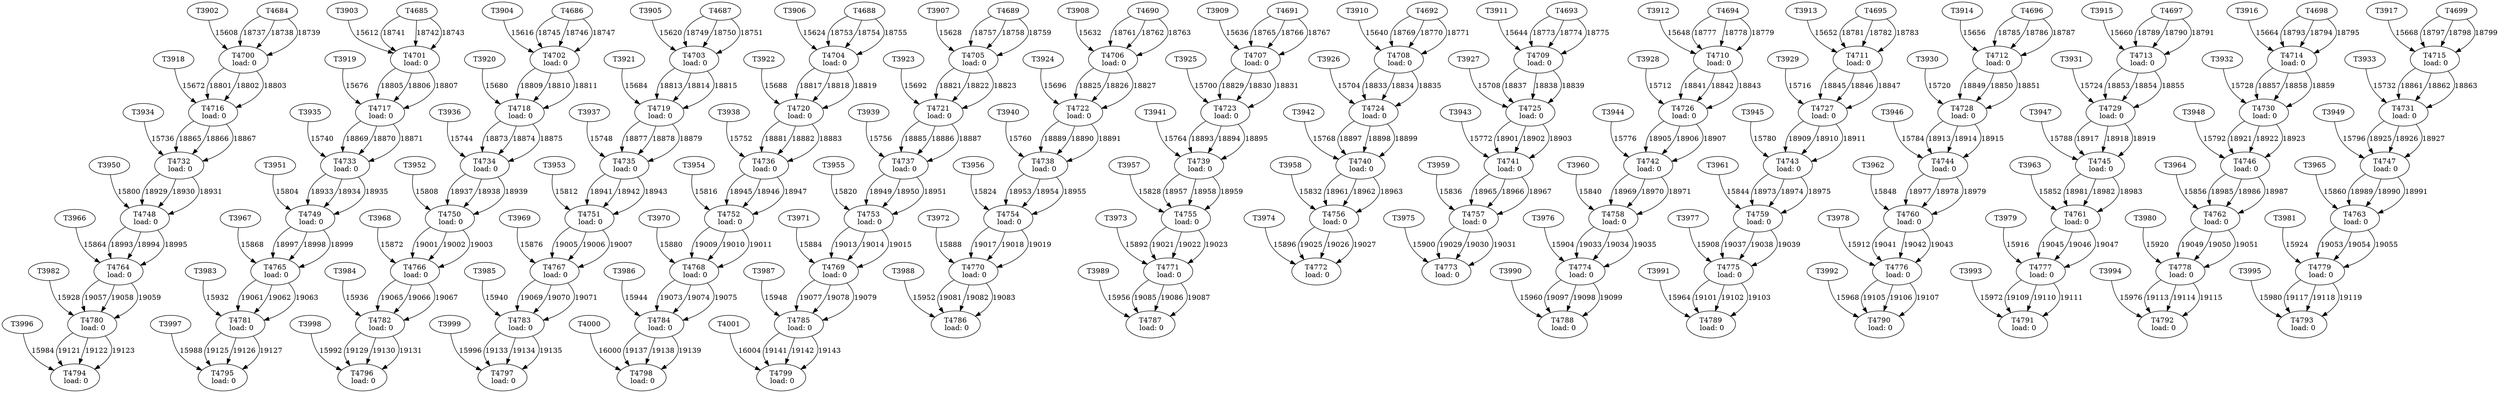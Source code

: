 digraph taskgraph {
	T4700 [label= "T4700\n load: 0"];
	T3902 -> T4700[label=15608];
	T4684 -> T4700[label=18737];
	T4684 -> T4700[label=18738];
	T4684 -> T4700[label=18739];
	T4701 [label= "T4701\n load: 0"];
	T3903 -> T4701[label=15612];
	T4685 -> T4701[label=18741];
	T4685 -> T4701[label=18742];
	T4685 -> T4701[label=18743];
	T4702 [label= "T4702\n load: 0"];
	T3904 -> T4702[label=15616];
	T4686 -> T4702[label=18745];
	T4686 -> T4702[label=18746];
	T4686 -> T4702[label=18747];
	T4703 [label= "T4703\n load: 0"];
	T3905 -> T4703[label=15620];
	T4687 -> T4703[label=18749];
	T4687 -> T4703[label=18750];
	T4687 -> T4703[label=18751];
	T4704 [label= "T4704\n load: 0"];
	T3906 -> T4704[label=15624];
	T4688 -> T4704[label=18753];
	T4688 -> T4704[label=18754];
	T4688 -> T4704[label=18755];
	T4705 [label= "T4705\n load: 0"];
	T3907 -> T4705[label=15628];
	T4689 -> T4705[label=18757];
	T4689 -> T4705[label=18758];
	T4689 -> T4705[label=18759];
	T4706 [label= "T4706\n load: 0"];
	T3908 -> T4706[label=15632];
	T4690 -> T4706[label=18761];
	T4690 -> T4706[label=18762];
	T4690 -> T4706[label=18763];
	T4707 [label= "T4707\n load: 0"];
	T3909 -> T4707[label=15636];
	T4691 -> T4707[label=18765];
	T4691 -> T4707[label=18766];
	T4691 -> T4707[label=18767];
	T4708 [label= "T4708\n load: 0"];
	T3910 -> T4708[label=15640];
	T4692 -> T4708[label=18769];
	T4692 -> T4708[label=18770];
	T4692 -> T4708[label=18771];
	T4709 [label= "T4709\n load: 0"];
	T3911 -> T4709[label=15644];
	T4693 -> T4709[label=18773];
	T4693 -> T4709[label=18774];
	T4693 -> T4709[label=18775];
	T4710 [label= "T4710\n load: 0"];
	T3912 -> T4710[label=15648];
	T4694 -> T4710[label=18777];
	T4694 -> T4710[label=18778];
	T4694 -> T4710[label=18779];
	T4711 [label= "T4711\n load: 0"];
	T3913 -> T4711[label=15652];
	T4695 -> T4711[label=18781];
	T4695 -> T4711[label=18782];
	T4695 -> T4711[label=18783];
	T4712 [label= "T4712\n load: 0"];
	T3914 -> T4712[label=15656];
	T4696 -> T4712[label=18785];
	T4696 -> T4712[label=18786];
	T4696 -> T4712[label=18787];
	T4713 [label= "T4713\n load: 0"];
	T3915 -> T4713[label=15660];
	T4697 -> T4713[label=18789];
	T4697 -> T4713[label=18790];
	T4697 -> T4713[label=18791];
	T4714 [label= "T4714\n load: 0"];
	T3916 -> T4714[label=15664];
	T4698 -> T4714[label=18793];
	T4698 -> T4714[label=18794];
	T4698 -> T4714[label=18795];
	T4715 [label= "T4715\n load: 0"];
	T3917 -> T4715[label=15668];
	T4699 -> T4715[label=18797];
	T4699 -> T4715[label=18798];
	T4699 -> T4715[label=18799];
	T4716 [label= "T4716\n load: 0"];
	T3918 -> T4716[label=15672];
	T4700 -> T4716[label=18801];
	T4700 -> T4716[label=18802];
	T4700 -> T4716[label=18803];
	T4717 [label= "T4717\n load: 0"];
	T3919 -> T4717[label=15676];
	T4701 -> T4717[label=18805];
	T4701 -> T4717[label=18806];
	T4701 -> T4717[label=18807];
	T4718 [label= "T4718\n load: 0"];
	T3920 -> T4718[label=15680];
	T4702 -> T4718[label=18809];
	T4702 -> T4718[label=18810];
	T4702 -> T4718[label=18811];
	T4719 [label= "T4719\n load: 0"];
	T3921 -> T4719[label=15684];
	T4703 -> T4719[label=18813];
	T4703 -> T4719[label=18814];
	T4703 -> T4719[label=18815];
	T4720 [label= "T4720\n load: 0"];
	T3922 -> T4720[label=15688];
	T4704 -> T4720[label=18817];
	T4704 -> T4720[label=18818];
	T4704 -> T4720[label=18819];
	T4721 [label= "T4721\n load: 0"];
	T3923 -> T4721[label=15692];
	T4705 -> T4721[label=18821];
	T4705 -> T4721[label=18822];
	T4705 -> T4721[label=18823];
	T4722 [label= "T4722\n load: 0"];
	T3924 -> T4722[label=15696];
	T4706 -> T4722[label=18825];
	T4706 -> T4722[label=18826];
	T4706 -> T4722[label=18827];
	T4723 [label= "T4723\n load: 0"];
	T3925 -> T4723[label=15700];
	T4707 -> T4723[label=18829];
	T4707 -> T4723[label=18830];
	T4707 -> T4723[label=18831];
	T4724 [label= "T4724\n load: 0"];
	T3926 -> T4724[label=15704];
	T4708 -> T4724[label=18833];
	T4708 -> T4724[label=18834];
	T4708 -> T4724[label=18835];
	T4725 [label= "T4725\n load: 0"];
	T3927 -> T4725[label=15708];
	T4709 -> T4725[label=18837];
	T4709 -> T4725[label=18838];
	T4709 -> T4725[label=18839];
	T4726 [label= "T4726\n load: 0"];
	T3928 -> T4726[label=15712];
	T4710 -> T4726[label=18841];
	T4710 -> T4726[label=18842];
	T4710 -> T4726[label=18843];
	T4727 [label= "T4727\n load: 0"];
	T3929 -> T4727[label=15716];
	T4711 -> T4727[label=18845];
	T4711 -> T4727[label=18846];
	T4711 -> T4727[label=18847];
	T4728 [label= "T4728\n load: 0"];
	T3930 -> T4728[label=15720];
	T4712 -> T4728[label=18849];
	T4712 -> T4728[label=18850];
	T4712 -> T4728[label=18851];
	T4729 [label= "T4729\n load: 0"];
	T3931 -> T4729[label=15724];
	T4713 -> T4729[label=18853];
	T4713 -> T4729[label=18854];
	T4713 -> T4729[label=18855];
	T4730 [label= "T4730\n load: 0"];
	T3932 -> T4730[label=15728];
	T4714 -> T4730[label=18857];
	T4714 -> T4730[label=18858];
	T4714 -> T4730[label=18859];
	T4731 [label= "T4731\n load: 0"];
	T3933 -> T4731[label=15732];
	T4715 -> T4731[label=18861];
	T4715 -> T4731[label=18862];
	T4715 -> T4731[label=18863];
	T4732 [label= "T4732\n load: 0"];
	T3934 -> T4732[label=15736];
	T4716 -> T4732[label=18865];
	T4716 -> T4732[label=18866];
	T4716 -> T4732[label=18867];
	T4733 [label= "T4733\n load: 0"];
	T3935 -> T4733[label=15740];
	T4717 -> T4733[label=18869];
	T4717 -> T4733[label=18870];
	T4717 -> T4733[label=18871];
	T4734 [label= "T4734\n load: 0"];
	T3936 -> T4734[label=15744];
	T4718 -> T4734[label=18873];
	T4718 -> T4734[label=18874];
	T4718 -> T4734[label=18875];
	T4735 [label= "T4735\n load: 0"];
	T3937 -> T4735[label=15748];
	T4719 -> T4735[label=18877];
	T4719 -> T4735[label=18878];
	T4719 -> T4735[label=18879];
	T4736 [label= "T4736\n load: 0"];
	T3938 -> T4736[label=15752];
	T4720 -> T4736[label=18881];
	T4720 -> T4736[label=18882];
	T4720 -> T4736[label=18883];
	T4737 [label= "T4737\n load: 0"];
	T3939 -> T4737[label=15756];
	T4721 -> T4737[label=18885];
	T4721 -> T4737[label=18886];
	T4721 -> T4737[label=18887];
	T4738 [label= "T4738\n load: 0"];
	T3940 -> T4738[label=15760];
	T4722 -> T4738[label=18889];
	T4722 -> T4738[label=18890];
	T4722 -> T4738[label=18891];
	T4739 [label= "T4739\n load: 0"];
	T3941 -> T4739[label=15764];
	T4723 -> T4739[label=18893];
	T4723 -> T4739[label=18894];
	T4723 -> T4739[label=18895];
	T4740 [label= "T4740\n load: 0"];
	T3942 -> T4740[label=15768];
	T4724 -> T4740[label=18897];
	T4724 -> T4740[label=18898];
	T4724 -> T4740[label=18899];
	T4741 [label= "T4741\n load: 0"];
	T3943 -> T4741[label=15772];
	T4725 -> T4741[label=18901];
	T4725 -> T4741[label=18902];
	T4725 -> T4741[label=18903];
	T4742 [label= "T4742\n load: 0"];
	T3944 -> T4742[label=15776];
	T4726 -> T4742[label=18905];
	T4726 -> T4742[label=18906];
	T4726 -> T4742[label=18907];
	T4743 [label= "T4743\n load: 0"];
	T3945 -> T4743[label=15780];
	T4727 -> T4743[label=18909];
	T4727 -> T4743[label=18910];
	T4727 -> T4743[label=18911];
	T4744 [label= "T4744\n load: 0"];
	T3946 -> T4744[label=15784];
	T4728 -> T4744[label=18913];
	T4728 -> T4744[label=18914];
	T4728 -> T4744[label=18915];
	T4745 [label= "T4745\n load: 0"];
	T3947 -> T4745[label=15788];
	T4729 -> T4745[label=18917];
	T4729 -> T4745[label=18918];
	T4729 -> T4745[label=18919];
	T4746 [label= "T4746\n load: 0"];
	T3948 -> T4746[label=15792];
	T4730 -> T4746[label=18921];
	T4730 -> T4746[label=18922];
	T4730 -> T4746[label=18923];
	T4747 [label= "T4747\n load: 0"];
	T3949 -> T4747[label=15796];
	T4731 -> T4747[label=18925];
	T4731 -> T4747[label=18926];
	T4731 -> T4747[label=18927];
	T4748 [label= "T4748\n load: 0"];
	T3950 -> T4748[label=15800];
	T4732 -> T4748[label=18929];
	T4732 -> T4748[label=18930];
	T4732 -> T4748[label=18931];
	T4749 [label= "T4749\n load: 0"];
	T3951 -> T4749[label=15804];
	T4733 -> T4749[label=18933];
	T4733 -> T4749[label=18934];
	T4733 -> T4749[label=18935];
	T4750 [label= "T4750\n load: 0"];
	T3952 -> T4750[label=15808];
	T4734 -> T4750[label=18937];
	T4734 -> T4750[label=18938];
	T4734 -> T4750[label=18939];
	T4751 [label= "T4751\n load: 0"];
	T3953 -> T4751[label=15812];
	T4735 -> T4751[label=18941];
	T4735 -> T4751[label=18942];
	T4735 -> T4751[label=18943];
	T4752 [label= "T4752\n load: 0"];
	T3954 -> T4752[label=15816];
	T4736 -> T4752[label=18945];
	T4736 -> T4752[label=18946];
	T4736 -> T4752[label=18947];
	T4753 [label= "T4753\n load: 0"];
	T3955 -> T4753[label=15820];
	T4737 -> T4753[label=18949];
	T4737 -> T4753[label=18950];
	T4737 -> T4753[label=18951];
	T4754 [label= "T4754\n load: 0"];
	T3956 -> T4754[label=15824];
	T4738 -> T4754[label=18953];
	T4738 -> T4754[label=18954];
	T4738 -> T4754[label=18955];
	T4755 [label= "T4755\n load: 0"];
	T3957 -> T4755[label=15828];
	T4739 -> T4755[label=18957];
	T4739 -> T4755[label=18958];
	T4739 -> T4755[label=18959];
	T4756 [label= "T4756\n load: 0"];
	T3958 -> T4756[label=15832];
	T4740 -> T4756[label=18961];
	T4740 -> T4756[label=18962];
	T4740 -> T4756[label=18963];
	T4757 [label= "T4757\n load: 0"];
	T3959 -> T4757[label=15836];
	T4741 -> T4757[label=18965];
	T4741 -> T4757[label=18966];
	T4741 -> T4757[label=18967];
	T4758 [label= "T4758\n load: 0"];
	T3960 -> T4758[label=15840];
	T4742 -> T4758[label=18969];
	T4742 -> T4758[label=18970];
	T4742 -> T4758[label=18971];
	T4759 [label= "T4759\n load: 0"];
	T3961 -> T4759[label=15844];
	T4743 -> T4759[label=18973];
	T4743 -> T4759[label=18974];
	T4743 -> T4759[label=18975];
	T4760 [label= "T4760\n load: 0"];
	T3962 -> T4760[label=15848];
	T4744 -> T4760[label=18977];
	T4744 -> T4760[label=18978];
	T4744 -> T4760[label=18979];
	T4761 [label= "T4761\n load: 0"];
	T3963 -> T4761[label=15852];
	T4745 -> T4761[label=18981];
	T4745 -> T4761[label=18982];
	T4745 -> T4761[label=18983];
	T4762 [label= "T4762\n load: 0"];
	T3964 -> T4762[label=15856];
	T4746 -> T4762[label=18985];
	T4746 -> T4762[label=18986];
	T4746 -> T4762[label=18987];
	T4763 [label= "T4763\n load: 0"];
	T3965 -> T4763[label=15860];
	T4747 -> T4763[label=18989];
	T4747 -> T4763[label=18990];
	T4747 -> T4763[label=18991];
	T4764 [label= "T4764\n load: 0"];
	T3966 -> T4764[label=15864];
	T4748 -> T4764[label=18993];
	T4748 -> T4764[label=18994];
	T4748 -> T4764[label=18995];
	T4765 [label= "T4765\n load: 0"];
	T3967 -> T4765[label=15868];
	T4749 -> T4765[label=18997];
	T4749 -> T4765[label=18998];
	T4749 -> T4765[label=18999];
	T4766 [label= "T4766\n load: 0"];
	T3968 -> T4766[label=15872];
	T4750 -> T4766[label=19001];
	T4750 -> T4766[label=19002];
	T4750 -> T4766[label=19003];
	T4767 [label= "T4767\n load: 0"];
	T3969 -> T4767[label=15876];
	T4751 -> T4767[label=19005];
	T4751 -> T4767[label=19006];
	T4751 -> T4767[label=19007];
	T4768 [label= "T4768\n load: 0"];
	T3970 -> T4768[label=15880];
	T4752 -> T4768[label=19009];
	T4752 -> T4768[label=19010];
	T4752 -> T4768[label=19011];
	T4769 [label= "T4769\n load: 0"];
	T3971 -> T4769[label=15884];
	T4753 -> T4769[label=19013];
	T4753 -> T4769[label=19014];
	T4753 -> T4769[label=19015];
	T4770 [label= "T4770\n load: 0"];
	T3972 -> T4770[label=15888];
	T4754 -> T4770[label=19017];
	T4754 -> T4770[label=19018];
	T4754 -> T4770[label=19019];
	T4771 [label= "T4771\n load: 0"];
	T3973 -> T4771[label=15892];
	T4755 -> T4771[label=19021];
	T4755 -> T4771[label=19022];
	T4755 -> T4771[label=19023];
	T4772 [label= "T4772\n load: 0"];
	T3974 -> T4772[label=15896];
	T4756 -> T4772[label=19025];
	T4756 -> T4772[label=19026];
	T4756 -> T4772[label=19027];
	T4773 [label= "T4773\n load: 0"];
	T3975 -> T4773[label=15900];
	T4757 -> T4773[label=19029];
	T4757 -> T4773[label=19030];
	T4757 -> T4773[label=19031];
	T4774 [label= "T4774\n load: 0"];
	T3976 -> T4774[label=15904];
	T4758 -> T4774[label=19033];
	T4758 -> T4774[label=19034];
	T4758 -> T4774[label=19035];
	T4775 [label= "T4775\n load: 0"];
	T3977 -> T4775[label=15908];
	T4759 -> T4775[label=19037];
	T4759 -> T4775[label=19038];
	T4759 -> T4775[label=19039];
	T4776 [label= "T4776\n load: 0"];
	T3978 -> T4776[label=15912];
	T4760 -> T4776[label=19041];
	T4760 -> T4776[label=19042];
	T4760 -> T4776[label=19043];
	T4777 [label= "T4777\n load: 0"];
	T3979 -> T4777[label=15916];
	T4761 -> T4777[label=19045];
	T4761 -> T4777[label=19046];
	T4761 -> T4777[label=19047];
	T4778 [label= "T4778\n load: 0"];
	T3980 -> T4778[label=15920];
	T4762 -> T4778[label=19049];
	T4762 -> T4778[label=19050];
	T4762 -> T4778[label=19051];
	T4779 [label= "T4779\n load: 0"];
	T3981 -> T4779[label=15924];
	T4763 -> T4779[label=19053];
	T4763 -> T4779[label=19054];
	T4763 -> T4779[label=19055];
	T4780 [label= "T4780\n load: 0"];
	T3982 -> T4780[label=15928];
	T4764 -> T4780[label=19057];
	T4764 -> T4780[label=19058];
	T4764 -> T4780[label=19059];
	T4781 [label= "T4781\n load: 0"];
	T3983 -> T4781[label=15932];
	T4765 -> T4781[label=19061];
	T4765 -> T4781[label=19062];
	T4765 -> T4781[label=19063];
	T4782 [label= "T4782\n load: 0"];
	T3984 -> T4782[label=15936];
	T4766 -> T4782[label=19065];
	T4766 -> T4782[label=19066];
	T4766 -> T4782[label=19067];
	T4783 [label= "T4783\n load: 0"];
	T3985 -> T4783[label=15940];
	T4767 -> T4783[label=19069];
	T4767 -> T4783[label=19070];
	T4767 -> T4783[label=19071];
	T4784 [label= "T4784\n load: 0"];
	T3986 -> T4784[label=15944];
	T4768 -> T4784[label=19073];
	T4768 -> T4784[label=19074];
	T4768 -> T4784[label=19075];
	T4785 [label= "T4785\n load: 0"];
	T3987 -> T4785[label=15948];
	T4769 -> T4785[label=19077];
	T4769 -> T4785[label=19078];
	T4769 -> T4785[label=19079];
	T4786 [label= "T4786\n load: 0"];
	T3988 -> T4786[label=15952];
	T4770 -> T4786[label=19081];
	T4770 -> T4786[label=19082];
	T4770 -> T4786[label=19083];
	T4787 [label= "T4787\n load: 0"];
	T3989 -> T4787[label=15956];
	T4771 -> T4787[label=19085];
	T4771 -> T4787[label=19086];
	T4771 -> T4787[label=19087];
	T4788 [label= "T4788\n load: 0"];
	T3990 -> T4788[label=15960];
	T4774 -> T4788[label=19097];
	T4774 -> T4788[label=19098];
	T4774 -> T4788[label=19099];
	T4789 [label= "T4789\n load: 0"];
	T3991 -> T4789[label=15964];
	T4775 -> T4789[label=19101];
	T4775 -> T4789[label=19102];
	T4775 -> T4789[label=19103];
	T4790 [label= "T4790\n load: 0"];
	T3992 -> T4790[label=15968];
	T4776 -> T4790[label=19105];
	T4776 -> T4790[label=19106];
	T4776 -> T4790[label=19107];
	T4791 [label= "T4791\n load: 0"];
	T3993 -> T4791[label=15972];
	T4777 -> T4791[label=19109];
	T4777 -> T4791[label=19110];
	T4777 -> T4791[label=19111];
	T4792 [label= "T4792\n load: 0"];
	T3994 -> T4792[label=15976];
	T4778 -> T4792[label=19113];
	T4778 -> T4792[label=19114];
	T4778 -> T4792[label=19115];
	T4793 [label= "T4793\n load: 0"];
	T3995 -> T4793[label=15980];
	T4779 -> T4793[label=19117];
	T4779 -> T4793[label=19118];
	T4779 -> T4793[label=19119];
	T4794 [label= "T4794\n load: 0"];
	T3996 -> T4794[label=15984];
	T4780 -> T4794[label=19121];
	T4780 -> T4794[label=19122];
	T4780 -> T4794[label=19123];
	T4795 [label= "T4795\n load: 0"];
	T3997 -> T4795[label=15988];
	T4781 -> T4795[label=19125];
	T4781 -> T4795[label=19126];
	T4781 -> T4795[label=19127];
	T4796 [label= "T4796\n load: 0"];
	T3998 -> T4796[label=15992];
	T4782 -> T4796[label=19129];
	T4782 -> T4796[label=19130];
	T4782 -> T4796[label=19131];
	T4797 [label= "T4797\n load: 0"];
	T3999 -> T4797[label=15996];
	T4783 -> T4797[label=19133];
	T4783 -> T4797[label=19134];
	T4783 -> T4797[label=19135];
	T4798 [label= "T4798\n load: 0"];
	T4000 -> T4798[label=16000];
	T4784 -> T4798[label=19137];
	T4784 -> T4798[label=19138];
	T4784 -> T4798[label=19139];
	T4799 [label= "T4799\n load: 0"];
	T4001 -> T4799[label=16004];
	T4785 -> T4799[label=19141];
	T4785 -> T4799[label=19142];
	T4785 -> T4799[label=19143];
}
